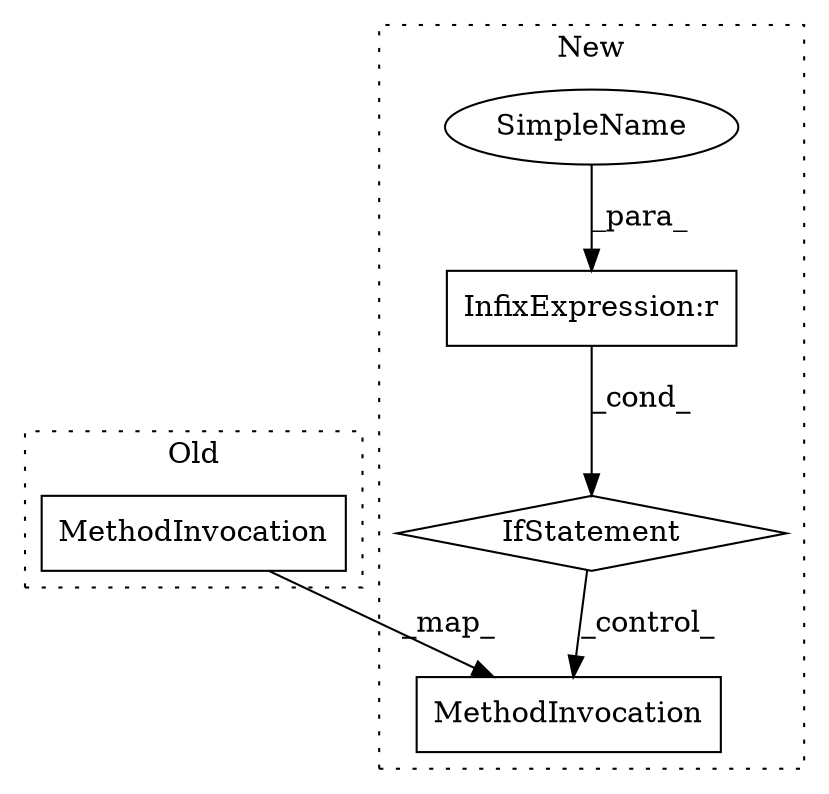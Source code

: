 digraph G {
subgraph cluster0 {
2 [label="MethodInvocation" a="32" s="5955,5990" l="20,1" shape="box"];
label = "Old";
style="dotted";
}
subgraph cluster1 {
1 [label="IfStatement" a="25" s="4228,4266" l="4,6" shape="diamond"];
3 [label="MethodInvocation" a="32" s="5283,5318" l="20,1" shape="box"];
4 [label="SimpleName" a="42" s="4232" l="26" shape="ellipse"];
5 [label="InfixExpression:r" a="27" s="4258" l="4" shape="box"];
label = "New";
style="dotted";
}
1 -> 3 [label="_control_"];
2 -> 3 [label="_map_"];
4 -> 5 [label="_para_"];
5 -> 1 [label="_cond_"];
}